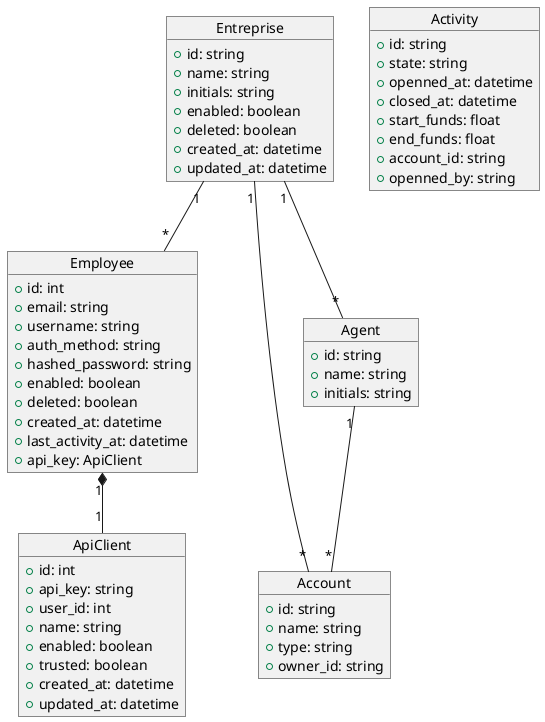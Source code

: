 @startuml "Database Schema"
' Table definitions
object Employee {
    + id: int
    + email: string
    + username: string
    + auth_method: string
    + hashed_password: string
    + enabled: boolean
    + deleted: boolean
    + created_at: datetime
    + last_activity_at: datetime
    + api_key: ApiClient
}

object ApiClient {
    + id: int
    + api_key: string
    + user_id: int
    + name: string
    + enabled: boolean
    + trusted: boolean
    + created_at: datetime
    + updated_at: datetime
}

object Entreprise {
    + id: string
    + name: string
    + initials: string
    + enabled: boolean
    + deleted: boolean
    + created_at: datetime
    + updated_at: datetime
}

object Account{
    + id: string
    + name: string
    + type: string
    + owner_id: string
}

object Agent{
    + id: string
    + name: string
    + initials: string
}

object Activity{
    + id: string
    + state: string
    + openned_at: datetime
    + closed_at: datetime
    + start_funds: float
    + end_funds: float
    + account_id: string
    + openned_by: string
}

' Relationships
Employee "1" *-- "1" ApiClient
Entreprise "1" -- "*" Employee
Entreprise "1" -- "*" Account
Agent "1" -- "*" Account
Entreprise "1" -- "*" Agent
@enduml